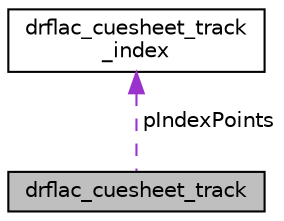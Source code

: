 digraph "drflac_cuesheet_track"
{
 // LATEX_PDF_SIZE
  edge [fontname="Helvetica",fontsize="10",labelfontname="Helvetica",labelfontsize="10"];
  node [fontname="Helvetica",fontsize="10",shape=record];
  Node1 [label="drflac_cuesheet_track",height=0.2,width=0.4,color="black", fillcolor="grey75", style="filled", fontcolor="black",tooltip=" "];
  Node2 -> Node1 [dir="back",color="darkorchid3",fontsize="10",style="dashed",label=" pIndexPoints" ,fontname="Helvetica"];
  Node2 [label="drflac_cuesheet_track\l_index",height=0.2,width=0.4,color="black", fillcolor="white", style="filled",URL="$structdrflac__cuesheet__track__index.html",tooltip=" "];
}
